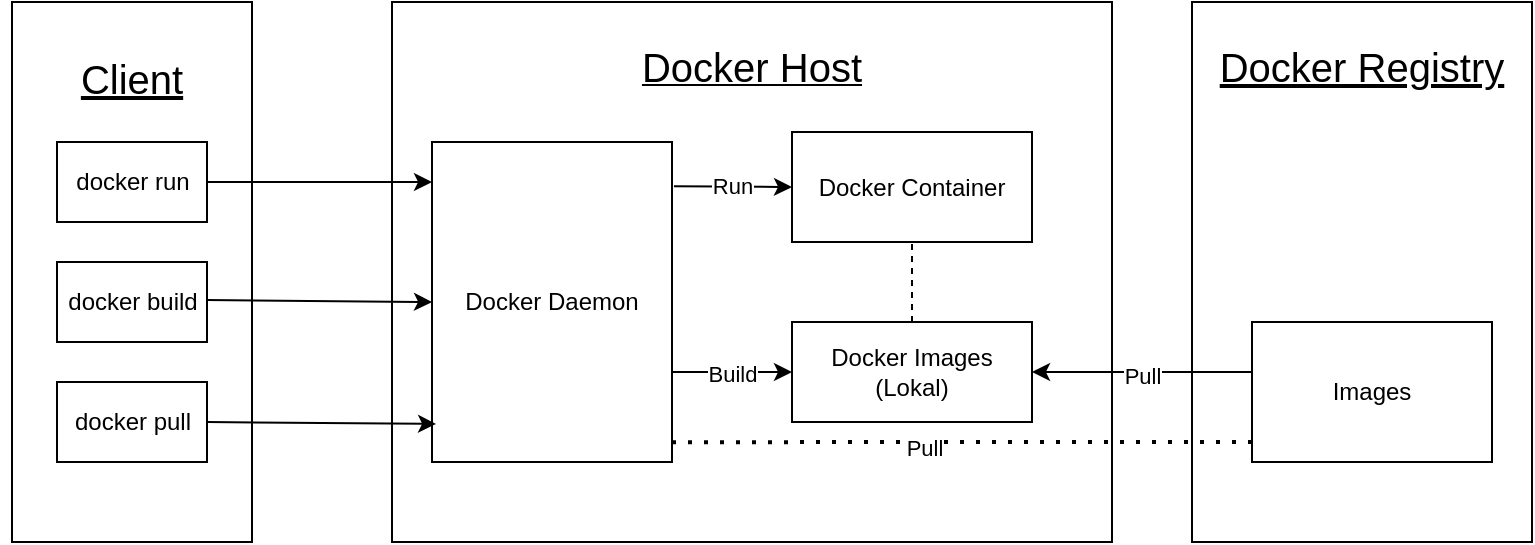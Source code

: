 <mxfile version="21.6.2" type="device">
  <diagram name="Page-1" id="kpMUmfoVHwQVzsgXgWWD">
    <mxGraphModel dx="777" dy="413" grid="1" gridSize="10" guides="1" tooltips="1" connect="1" arrows="1" fold="1" page="1" pageScale="1" pageWidth="850" pageHeight="1100" math="0" shadow="0">
      <root>
        <mxCell id="0" />
        <mxCell id="1" parent="0" />
        <mxCell id="yCm6YWUvulbSdVLSz5F3-1" value="&lt;div style=&quot;font-size: 17px;&quot; align=&quot;left&quot;&gt;&lt;blockquote style=&quot;font-size: 20px;&quot;&gt;&lt;font style=&quot;font-size: 20px;&quot;&gt;&lt;u&gt;Client&lt;/u&gt;&lt;br&gt;&lt;br&gt;&lt;br&gt;&lt;/font&gt;&lt;/blockquote&gt;&lt;/div&gt;" style="rounded=0;whiteSpace=wrap;html=1;verticalAlign=top;" parent="1" vertex="1">
          <mxGeometry x="80" y="180" width="120" height="270" as="geometry" />
        </mxCell>
        <mxCell id="yCm6YWUvulbSdVLSz5F3-2" value="&lt;div&gt;&lt;br&gt;&lt;/div&gt;&lt;div&gt;&lt;u&gt;&lt;font style=&quot;font-size: 20px;&quot;&gt;Docker Host&lt;/font&gt;&lt;/u&gt;&lt;/div&gt;" style="rounded=0;whiteSpace=wrap;html=1;verticalAlign=top;" parent="1" vertex="1">
          <mxGeometry x="270" y="180" width="360" height="270" as="geometry" />
        </mxCell>
        <mxCell id="yCm6YWUvulbSdVLSz5F3-4" value="docker run" style="rounded=0;whiteSpace=wrap;html=1;" parent="1" vertex="1">
          <mxGeometry x="102.5" y="250" width="75" height="40" as="geometry" />
        </mxCell>
        <mxCell id="yCm6YWUvulbSdVLSz5F3-5" value="docker build" style="rounded=0;whiteSpace=wrap;html=1;" parent="1" vertex="1">
          <mxGeometry x="102.5" y="310" width="75" height="40" as="geometry" />
        </mxCell>
        <mxCell id="yCm6YWUvulbSdVLSz5F3-6" value="docker pull" style="rounded=0;whiteSpace=wrap;html=1;" parent="1" vertex="1">
          <mxGeometry x="102.5" y="370" width="75" height="40" as="geometry" />
        </mxCell>
        <mxCell id="yCm6YWUvulbSdVLSz5F3-7" value="Docker Daemon" style="rounded=0;whiteSpace=wrap;html=1;" parent="1" vertex="1">
          <mxGeometry x="290" y="250" width="120" height="160" as="geometry" />
        </mxCell>
        <mxCell id="yCm6YWUvulbSdVLSz5F3-9" value="Docker Container" style="rounded=0;whiteSpace=wrap;html=1;" parent="1" vertex="1">
          <mxGeometry x="470" y="245" width="120" height="55" as="geometry" />
        </mxCell>
        <mxCell id="yCm6YWUvulbSdVLSz5F3-10" value="&lt;div&gt;Docker Images&lt;br&gt;(Lokal)&lt;br&gt;&lt;/div&gt;" style="rounded=0;whiteSpace=wrap;html=1;" parent="1" vertex="1">
          <mxGeometry x="470" y="340" width="120" height="50" as="geometry" />
        </mxCell>
        <mxCell id="yCm6YWUvulbSdVLSz5F3-11" value="&lt;br&gt;&lt;div&gt;&lt;u style=&quot;font-size: 20px;&quot;&gt;Docker Registry&lt;/u&gt;&lt;/div&gt;" style="rounded=0;whiteSpace=wrap;html=1;align=center;verticalAlign=top;" parent="1" vertex="1">
          <mxGeometry x="670" y="180" width="170" height="270" as="geometry" />
        </mxCell>
        <mxCell id="yCm6YWUvulbSdVLSz5F3-14" value="Images" style="rounded=0;whiteSpace=wrap;html=1;" parent="1" vertex="1">
          <mxGeometry x="700" y="340" width="120" height="70" as="geometry" />
        </mxCell>
        <mxCell id="yCm6YWUvulbSdVLSz5F3-15" value="" style="endArrow=classic;html=1;rounded=0;exitX=1;exitY=0.5;exitDx=0;exitDy=0;" parent="1" source="yCm6YWUvulbSdVLSz5F3-4" edge="1">
          <mxGeometry width="50" height="50" relative="1" as="geometry">
            <mxPoint x="370" y="440" as="sourcePoint" />
            <mxPoint x="290" y="270" as="targetPoint" />
          </mxGeometry>
        </mxCell>
        <mxCell id="yCm6YWUvulbSdVLSz5F3-16" value="" style="endArrow=classic;html=1;rounded=0;exitX=1;exitY=0.5;exitDx=0;exitDy=0;" parent="1" edge="1">
          <mxGeometry width="50" height="50" relative="1" as="geometry">
            <mxPoint x="177" y="329" as="sourcePoint" />
            <mxPoint x="290" y="330" as="targetPoint" />
          </mxGeometry>
        </mxCell>
        <mxCell id="yCm6YWUvulbSdVLSz5F3-17" value="" style="endArrow=classic;html=1;rounded=0;exitX=1;exitY=0.5;exitDx=0;exitDy=0;entryX=0.017;entryY=0.881;entryDx=0;entryDy=0;entryPerimeter=0;" parent="1" source="yCm6YWUvulbSdVLSz5F3-6" target="yCm6YWUvulbSdVLSz5F3-7" edge="1">
          <mxGeometry width="50" height="50" relative="1" as="geometry">
            <mxPoint x="187" y="339" as="sourcePoint" />
            <mxPoint x="300" y="340" as="targetPoint" />
          </mxGeometry>
        </mxCell>
        <mxCell id="yCm6YWUvulbSdVLSz5F3-18" value="" style="endArrow=none;dashed=1;html=1;dashPattern=1 3;strokeWidth=2;rounded=0;exitX=1;exitY=0.938;exitDx=0;exitDy=0;exitPerimeter=0;" parent="1" source="yCm6YWUvulbSdVLSz5F3-7" edge="1">
          <mxGeometry width="50" height="50" relative="1" as="geometry">
            <mxPoint x="370" y="440" as="sourcePoint" />
            <mxPoint x="700" y="400" as="targetPoint" />
          </mxGeometry>
        </mxCell>
        <mxCell id="yCm6YWUvulbSdVLSz5F3-24" value="Pull" style="edgeLabel;html=1;align=center;verticalAlign=middle;resizable=0;points=[];" parent="yCm6YWUvulbSdVLSz5F3-18" vertex="1" connectable="0">
          <mxGeometry x="-0.131" y="-3" relative="1" as="geometry">
            <mxPoint as="offset" />
          </mxGeometry>
        </mxCell>
        <mxCell id="yCm6YWUvulbSdVLSz5F3-19" value="" style="endArrow=classic;html=1;rounded=0;exitX=0;exitY=0.357;exitDx=0;exitDy=0;entryX=1;entryY=0.5;entryDx=0;entryDy=0;exitPerimeter=0;" parent="1" source="yCm6YWUvulbSdVLSz5F3-14" target="yCm6YWUvulbSdVLSz5F3-10" edge="1">
          <mxGeometry width="50" height="50" relative="1" as="geometry">
            <mxPoint x="370" y="440" as="sourcePoint" />
            <mxPoint x="590" y="260" as="targetPoint" />
          </mxGeometry>
        </mxCell>
        <mxCell id="yCm6YWUvulbSdVLSz5F3-30" value="Pull" style="edgeLabel;html=1;align=center;verticalAlign=middle;resizable=0;points=[];" parent="yCm6YWUvulbSdVLSz5F3-19" vertex="1" connectable="0">
          <mxGeometry y="2" relative="1" as="geometry">
            <mxPoint as="offset" />
          </mxGeometry>
        </mxCell>
        <mxCell id="yCm6YWUvulbSdVLSz5F3-23" value="" style="endArrow=classic;html=1;rounded=0;entryX=0;entryY=0.5;entryDx=0;entryDy=0;exitX=1.008;exitY=0.138;exitDx=0;exitDy=0;exitPerimeter=0;" parent="1" source="yCm6YWUvulbSdVLSz5F3-7" target="yCm6YWUvulbSdVLSz5F3-9" edge="1">
          <mxGeometry width="50" height="50" relative="1" as="geometry">
            <mxPoint x="380" y="440" as="sourcePoint" />
            <mxPoint x="430" y="390" as="targetPoint" />
          </mxGeometry>
        </mxCell>
        <mxCell id="yCm6YWUvulbSdVLSz5F3-26" value="Run" style="edgeLabel;html=1;align=center;verticalAlign=middle;resizable=0;points=[];" parent="yCm6YWUvulbSdVLSz5F3-23" vertex="1" connectable="0">
          <mxGeometry x="-0.32" y="-5" relative="1" as="geometry">
            <mxPoint x="9" y="-5" as="offset" />
          </mxGeometry>
        </mxCell>
        <mxCell id="yCm6YWUvulbSdVLSz5F3-28" value="" style="endArrow=classic;html=1;rounded=0;entryX=0;entryY=0.5;entryDx=0;entryDy=0;" parent="1" target="yCm6YWUvulbSdVLSz5F3-10" edge="1">
          <mxGeometry width="50" height="50" relative="1" as="geometry">
            <mxPoint x="410" y="365" as="sourcePoint" />
            <mxPoint x="430" y="390" as="targetPoint" />
          </mxGeometry>
        </mxCell>
        <mxCell id="yCm6YWUvulbSdVLSz5F3-29" value="Build" style="edgeLabel;html=1;align=center;verticalAlign=middle;resizable=0;points=[];" parent="yCm6YWUvulbSdVLSz5F3-28" vertex="1" connectable="0">
          <mxGeometry y="-1" relative="1" as="geometry">
            <mxPoint as="offset" />
          </mxGeometry>
        </mxCell>
        <mxCell id="Exw7pLAdQY-dcTURbF30-1" value="" style="endArrow=none;dashed=1;html=1;rounded=0;exitX=0.5;exitY=0;exitDx=0;exitDy=0;entryX=0.5;entryY=1;entryDx=0;entryDy=0;" edge="1" parent="1" source="yCm6YWUvulbSdVLSz5F3-10" target="yCm6YWUvulbSdVLSz5F3-9">
          <mxGeometry width="50" height="50" relative="1" as="geometry">
            <mxPoint x="420" y="420" as="sourcePoint" />
            <mxPoint x="470" y="370" as="targetPoint" />
          </mxGeometry>
        </mxCell>
      </root>
    </mxGraphModel>
  </diagram>
</mxfile>
